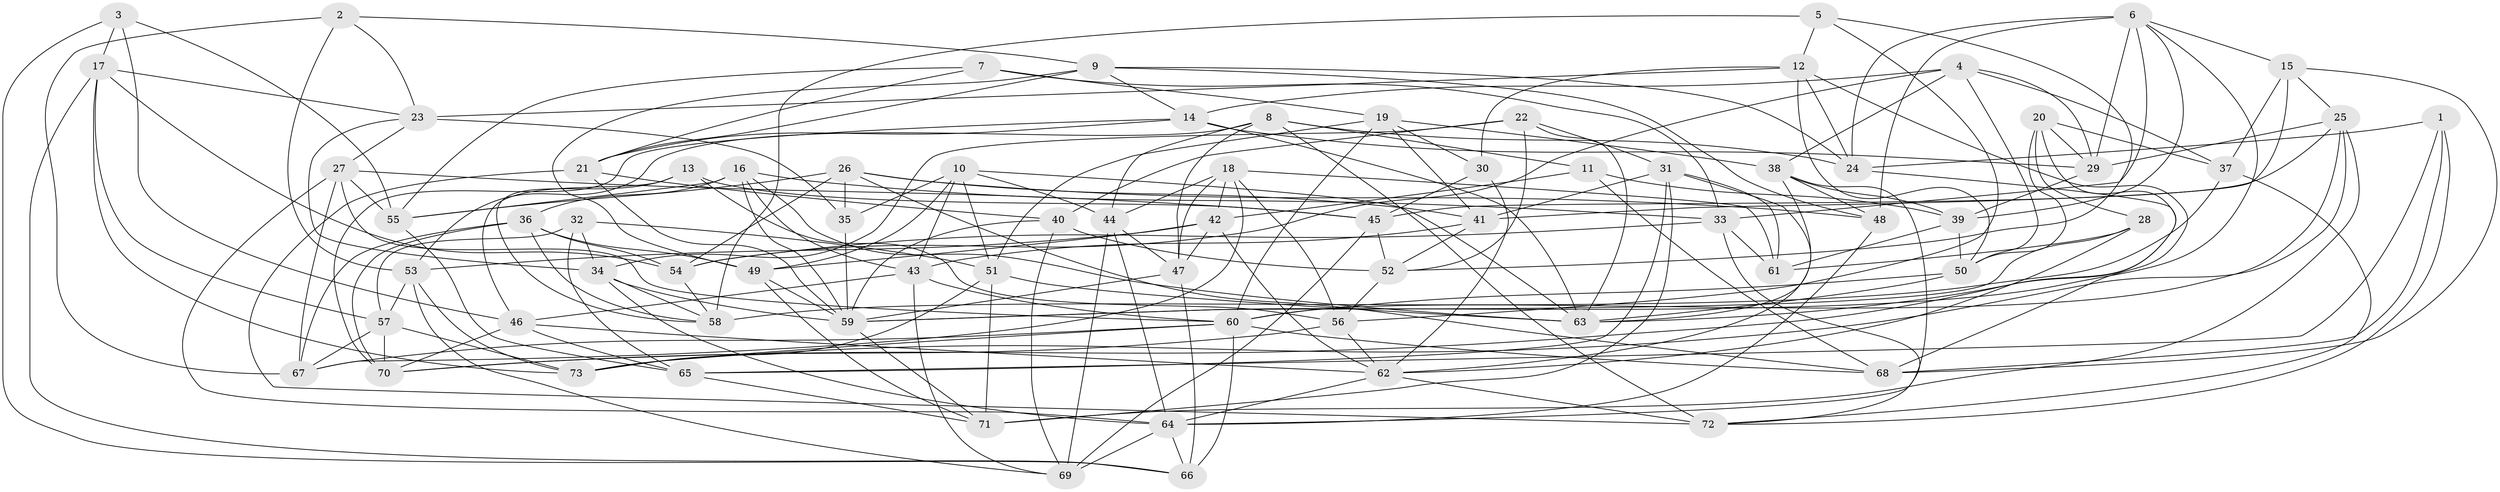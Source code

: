 // original degree distribution, {4: 1.0}
// Generated by graph-tools (version 1.1) at 2025/26/03/09/25 03:26:55]
// undirected, 73 vertices, 211 edges
graph export_dot {
graph [start="1"]
  node [color=gray90,style=filled];
  1;
  2;
  3;
  4;
  5;
  6;
  7;
  8;
  9;
  10;
  11;
  12;
  13;
  14;
  15;
  16;
  17;
  18;
  19;
  20;
  21;
  22;
  23;
  24;
  25;
  26;
  27;
  28;
  29;
  30;
  31;
  32;
  33;
  34;
  35;
  36;
  37;
  38;
  39;
  40;
  41;
  42;
  43;
  44;
  45;
  46;
  47;
  48;
  49;
  50;
  51;
  52;
  53;
  54;
  55;
  56;
  57;
  58;
  59;
  60;
  61;
  62;
  63;
  64;
  65;
  66;
  67;
  68;
  69;
  70;
  71;
  72;
  73;
  1 -- 24 [weight=1.0];
  1 -- 65 [weight=1.0];
  1 -- 68 [weight=1.0];
  1 -- 72 [weight=1.0];
  2 -- 9 [weight=1.0];
  2 -- 23 [weight=1.0];
  2 -- 53 [weight=1.0];
  2 -- 67 [weight=1.0];
  3 -- 17 [weight=1.0];
  3 -- 46 [weight=1.0];
  3 -- 55 [weight=1.0];
  3 -- 66 [weight=1.0];
  4 -- 14 [weight=1.0];
  4 -- 29 [weight=1.0];
  4 -- 37 [weight=1.0];
  4 -- 38 [weight=1.0];
  4 -- 50 [weight=1.0];
  4 -- 54 [weight=1.0];
  5 -- 12 [weight=1.0];
  5 -- 52 [weight=1.0];
  5 -- 56 [weight=1.0];
  5 -- 58 [weight=1.0];
  6 -- 15 [weight=1.0];
  6 -- 24 [weight=1.0];
  6 -- 29 [weight=1.0];
  6 -- 33 [weight=1.0];
  6 -- 39 [weight=1.0];
  6 -- 48 [weight=2.0];
  6 -- 59 [weight=1.0];
  7 -- 19 [weight=1.0];
  7 -- 21 [weight=1.0];
  7 -- 33 [weight=1.0];
  7 -- 55 [weight=1.0];
  8 -- 11 [weight=1.0];
  8 -- 24 [weight=1.0];
  8 -- 44 [weight=1.0];
  8 -- 47 [weight=1.0];
  8 -- 53 [weight=1.0];
  8 -- 72 [weight=1.0];
  9 -- 14 [weight=1.0];
  9 -- 21 [weight=1.0];
  9 -- 24 [weight=1.0];
  9 -- 48 [weight=1.0];
  9 -- 49 [weight=1.0];
  10 -- 35 [weight=1.0];
  10 -- 43 [weight=1.0];
  10 -- 44 [weight=1.0];
  10 -- 49 [weight=1.0];
  10 -- 51 [weight=1.0];
  10 -- 63 [weight=1.0];
  11 -- 39 [weight=1.0];
  11 -- 42 [weight=1.0];
  11 -- 68 [weight=1.0];
  12 -- 23 [weight=1.0];
  12 -- 24 [weight=1.0];
  12 -- 30 [weight=1.0];
  12 -- 50 [weight=1.0];
  12 -- 68 [weight=1.0];
  13 -- 45 [weight=1.0];
  13 -- 46 [weight=1.0];
  13 -- 56 [weight=1.0];
  13 -- 58 [weight=1.0];
  14 -- 21 [weight=1.0];
  14 -- 29 [weight=1.0];
  14 -- 63 [weight=1.0];
  14 -- 70 [weight=1.0];
  15 -- 25 [weight=1.0];
  15 -- 37 [weight=2.0];
  15 -- 41 [weight=1.0];
  15 -- 68 [weight=1.0];
  16 -- 33 [weight=1.0];
  16 -- 36 [weight=1.0];
  16 -- 43 [weight=1.0];
  16 -- 55 [weight=1.0];
  16 -- 59 [weight=1.0];
  16 -- 63 [weight=1.0];
  17 -- 23 [weight=1.0];
  17 -- 54 [weight=1.0];
  17 -- 57 [weight=1.0];
  17 -- 66 [weight=1.0];
  17 -- 73 [weight=1.0];
  18 -- 42 [weight=1.0];
  18 -- 44 [weight=1.0];
  18 -- 47 [weight=1.0];
  18 -- 56 [weight=1.0];
  18 -- 61 [weight=1.0];
  18 -- 67 [weight=1.0];
  19 -- 30 [weight=1.0];
  19 -- 38 [weight=1.0];
  19 -- 41 [weight=1.0];
  19 -- 51 [weight=1.0];
  19 -- 60 [weight=1.0];
  20 -- 28 [weight=2.0];
  20 -- 29 [weight=1.0];
  20 -- 37 [weight=1.0];
  20 -- 50 [weight=1.0];
  20 -- 63 [weight=1.0];
  21 -- 40 [weight=1.0];
  21 -- 59 [weight=1.0];
  21 -- 72 [weight=1.0];
  22 -- 31 [weight=1.0];
  22 -- 34 [weight=1.0];
  22 -- 40 [weight=2.0];
  22 -- 52 [weight=1.0];
  22 -- 63 [weight=1.0];
  23 -- 27 [weight=1.0];
  23 -- 34 [weight=1.0];
  23 -- 35 [weight=1.0];
  24 -- 70 [weight=1.0];
  25 -- 29 [weight=1.0];
  25 -- 45 [weight=1.0];
  25 -- 60 [weight=1.0];
  25 -- 71 [weight=1.0];
  25 -- 73 [weight=1.0];
  26 -- 35 [weight=1.0];
  26 -- 41 [weight=1.0];
  26 -- 48 [weight=1.0];
  26 -- 54 [weight=1.0];
  26 -- 55 [weight=1.0];
  26 -- 68 [weight=1.0];
  27 -- 45 [weight=1.0];
  27 -- 55 [weight=1.0];
  27 -- 60 [weight=1.0];
  27 -- 64 [weight=1.0];
  27 -- 67 [weight=1.0];
  28 -- 59 [weight=1.0];
  28 -- 61 [weight=2.0];
  28 -- 62 [weight=1.0];
  29 -- 39 [weight=1.0];
  30 -- 45 [weight=1.0];
  30 -- 62 [weight=1.0];
  31 -- 41 [weight=1.0];
  31 -- 61 [weight=1.0];
  31 -- 62 [weight=1.0];
  31 -- 65 [weight=1.0];
  31 -- 71 [weight=1.0];
  32 -- 34 [weight=1.0];
  32 -- 51 [weight=1.0];
  32 -- 57 [weight=1.0];
  32 -- 65 [weight=1.0];
  33 -- 54 [weight=1.0];
  33 -- 61 [weight=1.0];
  33 -- 72 [weight=1.0];
  34 -- 58 [weight=1.0];
  34 -- 59 [weight=1.0];
  34 -- 64 [weight=1.0];
  35 -- 59 [weight=1.0];
  36 -- 49 [weight=1.0];
  36 -- 54 [weight=1.0];
  36 -- 58 [weight=1.0];
  36 -- 67 [weight=1.0];
  36 -- 70 [weight=1.0];
  37 -- 58 [weight=1.0];
  37 -- 72 [weight=1.0];
  38 -- 39 [weight=1.0];
  38 -- 48 [weight=1.0];
  38 -- 63 [weight=1.0];
  38 -- 64 [weight=1.0];
  39 -- 50 [weight=1.0];
  39 -- 61 [weight=1.0];
  40 -- 52 [weight=1.0];
  40 -- 59 [weight=1.0];
  40 -- 69 [weight=1.0];
  41 -- 43 [weight=1.0];
  41 -- 52 [weight=1.0];
  42 -- 47 [weight=1.0];
  42 -- 49 [weight=1.0];
  42 -- 53 [weight=1.0];
  42 -- 62 [weight=1.0];
  43 -- 46 [weight=1.0];
  43 -- 60 [weight=1.0];
  43 -- 69 [weight=1.0];
  44 -- 47 [weight=1.0];
  44 -- 64 [weight=1.0];
  44 -- 69 [weight=1.0];
  45 -- 52 [weight=1.0];
  45 -- 69 [weight=1.0];
  46 -- 62 [weight=1.0];
  46 -- 65 [weight=1.0];
  46 -- 70 [weight=1.0];
  47 -- 59 [weight=1.0];
  47 -- 66 [weight=1.0];
  48 -- 64 [weight=1.0];
  49 -- 59 [weight=1.0];
  49 -- 71 [weight=1.0];
  50 -- 60 [weight=1.0];
  50 -- 63 [weight=1.0];
  51 -- 63 [weight=1.0];
  51 -- 71 [weight=1.0];
  51 -- 73 [weight=1.0];
  52 -- 56 [weight=1.0];
  53 -- 57 [weight=1.0];
  53 -- 69 [weight=1.0];
  53 -- 73 [weight=1.0];
  54 -- 58 [weight=1.0];
  55 -- 65 [weight=1.0];
  56 -- 62 [weight=1.0];
  56 -- 70 [weight=1.0];
  57 -- 67 [weight=1.0];
  57 -- 70 [weight=1.0];
  57 -- 73 [weight=1.0];
  59 -- 71 [weight=1.0];
  60 -- 66 [weight=2.0];
  60 -- 67 [weight=1.0];
  60 -- 68 [weight=1.0];
  60 -- 73 [weight=1.0];
  62 -- 64 [weight=1.0];
  62 -- 72 [weight=1.0];
  64 -- 66 [weight=1.0];
  64 -- 69 [weight=1.0];
  65 -- 71 [weight=1.0];
}
